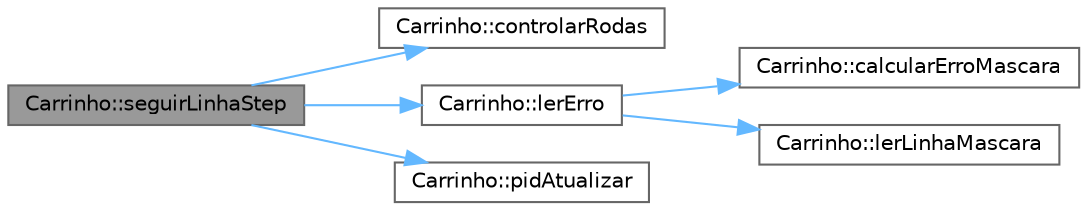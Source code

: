 digraph "Carrinho::seguirLinhaStep"
{
 // LATEX_PDF_SIZE
  bgcolor="transparent";
  edge [fontname=Helvetica,fontsize=10,labelfontname=Helvetica,labelfontsize=10];
  node [fontname=Helvetica,fontsize=10,shape=box,height=0.2,width=0.4];
  rankdir="LR";
  Node1 [id="Node000001",label="Carrinho::seguirLinhaStep",height=0.2,width=0.4,color="gray40", fillcolor="grey60", style="filled", fontcolor="black",tooltip="Executa um passo de seguir linha independente da FSM."];
  Node1 -> Node2 [id="edge1_Node000001_Node000002",color="steelblue1",style="solid",tooltip=" "];
  Node2 [id="Node000002",label="Carrinho::controlarRodas",height=0.2,width=0.4,color="grey40", fillcolor="white", style="filled",URL="$class_carrinho.html#abb7a8059f20f519a1316bd1a028b661d",tooltip="Controla as rodas em percentuais de -100 a 100."];
  Node1 -> Node3 [id="edge2_Node000001_Node000003",color="steelblue1",style="solid",tooltip=" "];
  Node3 [id="Node000003",label="Carrinho::lerErro",height=0.2,width=0.4,color="grey40", fillcolor="white", style="filled",URL="$class_carrinho.html#ab5145ed05e1e0dc5358afe3d4476f507",tooltip="Lê a máscara e devolve o erro do seguidor."];
  Node3 -> Node4 [id="edge3_Node000003_Node000004",color="steelblue1",style="solid",tooltip=" "];
  Node4 [id="Node000004",label="Carrinho::calcularErroMascara",height=0.2,width=0.4,color="grey40", fillcolor="white", style="filled",URL="$class_carrinho.html#adc664224dac5cfbd6047daf964d8af47",tooltip="Converte uma máscara de 8 bits em erro usando a LUT."];
  Node3 -> Node5 [id="edge4_Node000003_Node000005",color="steelblue1",style="solid",tooltip=" "];
  Node5 [id="Node000005",label="Carrinho::lerLinhaMascara",height=0.2,width=0.4,color="grey40", fillcolor="white", style="filled",URL="$class_carrinho.html#aa64c0da1fa33593ffbb64fd3c10dc5c3",tooltip="Lê a máscara dos 8 sensores no banco A do MCP (A0..A7)."];
  Node1 -> Node6 [id="edge5_Node000001_Node000006",color="steelblue1",style="solid",tooltip=" "];
  Node6 [id="Node000006",label="Carrinho::pidAtualizar",height=0.2,width=0.4,color="grey40", fillcolor="white", style="filled",URL="$class_carrinho.html#af4a46e4bf4f5090419eb3209a7a4fee0",tooltip="Atualiza o controlador PID e devolve o comando angular."];
}
